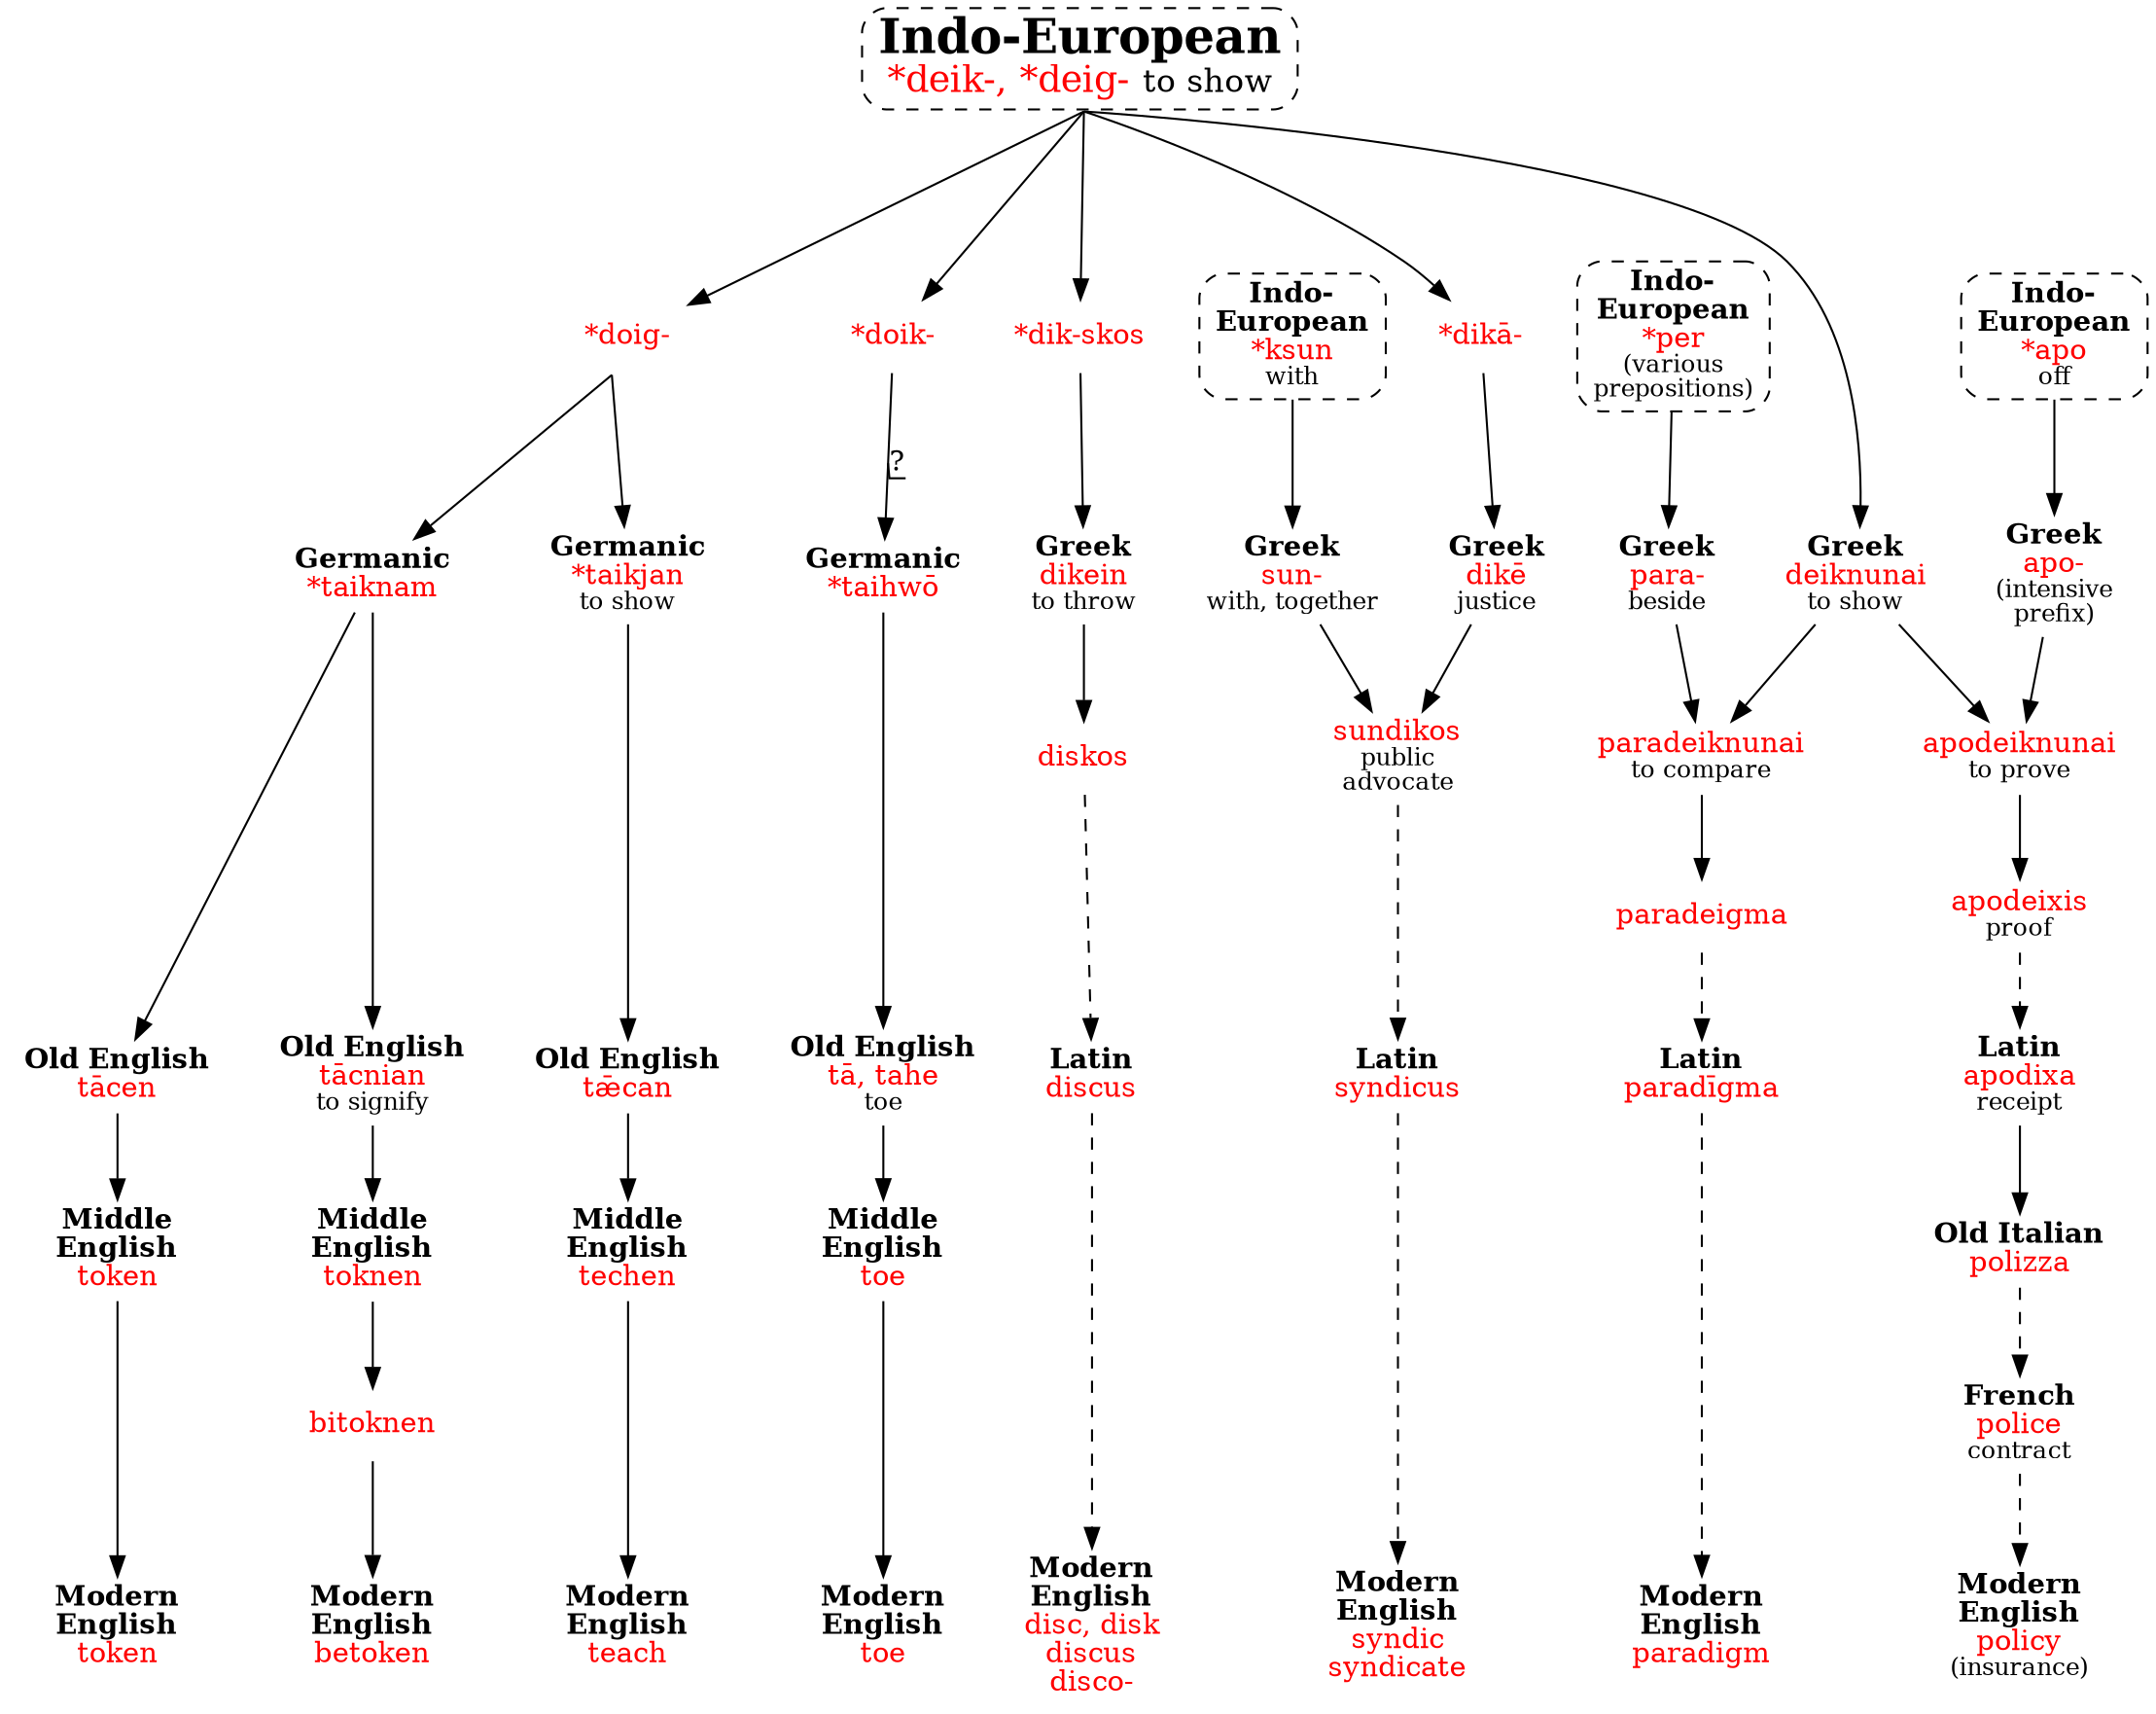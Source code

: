 strict digraph {
/* sources: */
node [shape=none]
deik [label=<<font point-size="24"><b>Indo-European</b></font><br/><font point-size="18" color="red">*deik-, *deig- </font><font point-size="16">to show</font>> shape=box style="dashed,rounded" URL="deik-show0.svg" tooltip="Indo-European \"*deik-, *deig-\" to show"]

deik -> {doig doik dikskos dika rank=same} [sametail=1]
doig [label=<<font color="red">*doig-</font>>]
doik [label=<<font color="red">*doik-</font>>]
dika [label=<<font color="red">*dikā-</font>>]
dikskos [label=<<font color="red">*dik-skos</font>>]

/* ---- Germanic ---- */

/* teach */
taikjan [label=<<b>Germanic</b><br/><font color="red">*taikjan</font><br/><font point-size="12">to show</font>>]
taecanOE [label=<<b>Old English</b><br/><font color="red">tǣcan</font>>]
techenME [label=<<b>Middle<br/>English</b><br/><font color="red">techen</font>>]
teach [label=<<b>Modern<br/>English</b><br/><font color="red">teach</font>>]
doig -> taikjan -> taecanOE -> techenME -> teach

/* token */
taiknam [label=<<b>Germanic</b><br/><font color="red">*taiknam</font>>]
tacenOE [label=<<b>Old English</b><br/><font color="red">tācen</font>>]
tokenME [label=<<b>Middle<br/>English</b><br/><font color="red">token</font>>]
token [label=<<b>Modern<br/>English</b><br/><font color="red">token</font>>]
doig -> taiknam -> tacenOE -> tokenME -> token

/* betoken */
tacnianOE [label=<<b>Old English</b><br/><font color="red">tācnian</font><br/><font point-size="12">to signify</font>>]
toknenME [label=<<b>Middle<br/>English</b><br/><font color="red">toknen</font>>]
bitoknenME [label=<<font color="red">bitoknen</font>>]
betoken [label=<<b>Modern<br/>English</b><br/><font color="red">betoken</font>>]
taiknam -> tacnianOE -> toknenME -> bitoknenME -> betoken

/* toe */
taihwo [label=<<b>Germanic</b><br/><font color="red">*taihwō</font>>]
taheOE [label=<<b>Old English</b><br/><font color="red">tā, tahe</font><br/><font point-size="12">toe</font>>]
toeME [label=<<b>Middle<br/>English</b><br/><font color="red">toe</font>>]
toe [label=<<b>Modern<br/>English</b><br/><font color="red">toe</font>>]
doik -> taihwo [label="?" decorate=true]
taihwo -> taheOE -> toeME -> toe

/* ---- Greek ---- */

/* paradigm */
deiknunaiG [label=<<b>Greek</b><br/><font color="red">deiknunai</font><br/><font point-size="12">to show</font>>]
paradeiknunai [label=<<font color="red">paradeiknunai</font><br/><font point-size="12">to compare</font>>]
paradeigmaG [label=<<font color="red">paradeigma</font>>]
paradigmaL [label=<<b>Latin</b><br/><font color="red">paradīgma</font>>]
paradigm [label=<<b>Modern<br/>English</b><br/><font color="red">paradigm</font>>]
deik -> deiknunaiG [sametail=1 minlen=3]
deiknunaiG -> paradeiknunai -> paradeigmaG 
paradeigmaG -> paradigmaL -> paradigm [style=dashed]
/* para- (link) */
perIE [label=<<b>Indo-<br/>European</b><br/><font color="red">*per</font><br/><font point-size="12">(various<br/>prepositions)</font>> shape=box style="dashed,rounded" URL="per-pre.svg"]
paraG [label=<<b>Greek</b><br/><font color="red">para-</font><br/><font point-size="12">beside</font>>]
perIE -> paraG -> paradeiknunai

/* policy (insurance) */
apodeiknunai [label=<<font color="red">apodeiknunai</font><br/><font point-size="12">to prove</font>>]
apodeixisG [label=<<font color="red">apodeixis</font><br/><font point-size="12">proof</font>>]
apodixaL [label=<<b>Latin</b><br/><font color="red">apodixa</font><br/><font point-size="12">receipt</font>>]
polizzaOI [label=<<b>Old Italian</b><br/><font color="red">polizza</font>>]
policeF [label=<<b>French</b><br/><font color="red">police</font><br/><font point-size="12">contract</font>>]
policy [label=<<b>Modern<br/>English</b><br/><font color="red">policy</font><br/><font point-size="12">(insurance)</font>>]
deiknunaiG -> apodeiknunai -> apodeixisG
apodeixisG -> apodixaL [style=dashed]
apodixaL -> polizzaOI
polizzaOI -> policeF -> policy [style=dashed]
/* apo- (link) */
apoIE [label=<<b>Indo-<br/>European</b><br/><font color="red">*apo</font><br/><font point-size="12">off</font>> shape=box style="dashed,rounded" URL="apo-off1.svg"]
apoG [label=<<b>Greek</b><br/><font color="red">apo-</font><br/><font point-size="12">(intensive<br/>prefix)</font>>]
apoIE -> apoG -> apodeiknunai

/* disk/disc (dikskos -> dikein -> diskos?) */
dikeinG [label=<<b>Greek</b><br/><font color="red">dikein</font><br/><font point-size="12">to throw</font>>]
diskosG [label=<<font color="red">diskos</font>>] // def?
discusL [label=<<b>Latin</b><br/><font color="red">discus</font>>]
disc [label=<<b>Modern<br/>English</b><br/><font color="red">disc, disk<br/>discus<br/>disco-</font>>]
dikskos -> dikeinG -> diskosG
diskosG -> discusL -> disc [style=dashed]

/* syndic, details omitted (sun < ksun) */
dikeG [label=<<b>Greek</b><br/><font color="red">dikē</font><br/><font point-size="12">justice</font>>]
sundikosG [label=<<font color="red">sundikos</font><br/><font point-size="12">public<br/>advocate</font>>]
syndicusL [label=<<b>Latin</b><br/><font color="red">syndicus</font>>]
syndic [label=<<b>Modern<br/>English</b><br/><font color="red">syndic<br/>syndicate</font>>]
dika -> dikeG -> sundikosG
sundikosG -> syndicusL -> syndic [style=dashed]
/* syn- (ksun) */
ksunIE [label=<<b>Indo-<br/>European</b><br/><font color="red">*ksun</font><br/><font point-size="12">with</font>> shape=box style="dashed,rounded" URL="ksun-with.svg"]
sunG [label=<<b>Greek</b><br/><font color="red">sun-</font><br/><font point-size="12">with, together</font>>]
ksunIE -> sunG -> sundikosG

{rank=same teach token betoken toe paradigm disc syndic policy}
tacnianOE -> toknenME -> bitoknenME -> betoken [weight=3] // I don't think this works
{rank=same taecanOE tacnianOE tacenOE taheOE}
{rank=same techenME tokenME toknenME toeME}
{rank=same bitoknenME policeF}
{rank=same discusL syndicusL paradigmaL apodixaL}
doig -> {taikjan taiknam} [sametail=1]
{rank=same perIE apoIE ksunIE}
{rank=same taikjan taiknam taihwo dikeG deiknunaiG dikeinG}
dikeinG -> diskosG [weight=2]
paradeiknunai -> paradeigmaG [weight=2]
apodeiknunai -> apodeixisG [weight=2]
}
